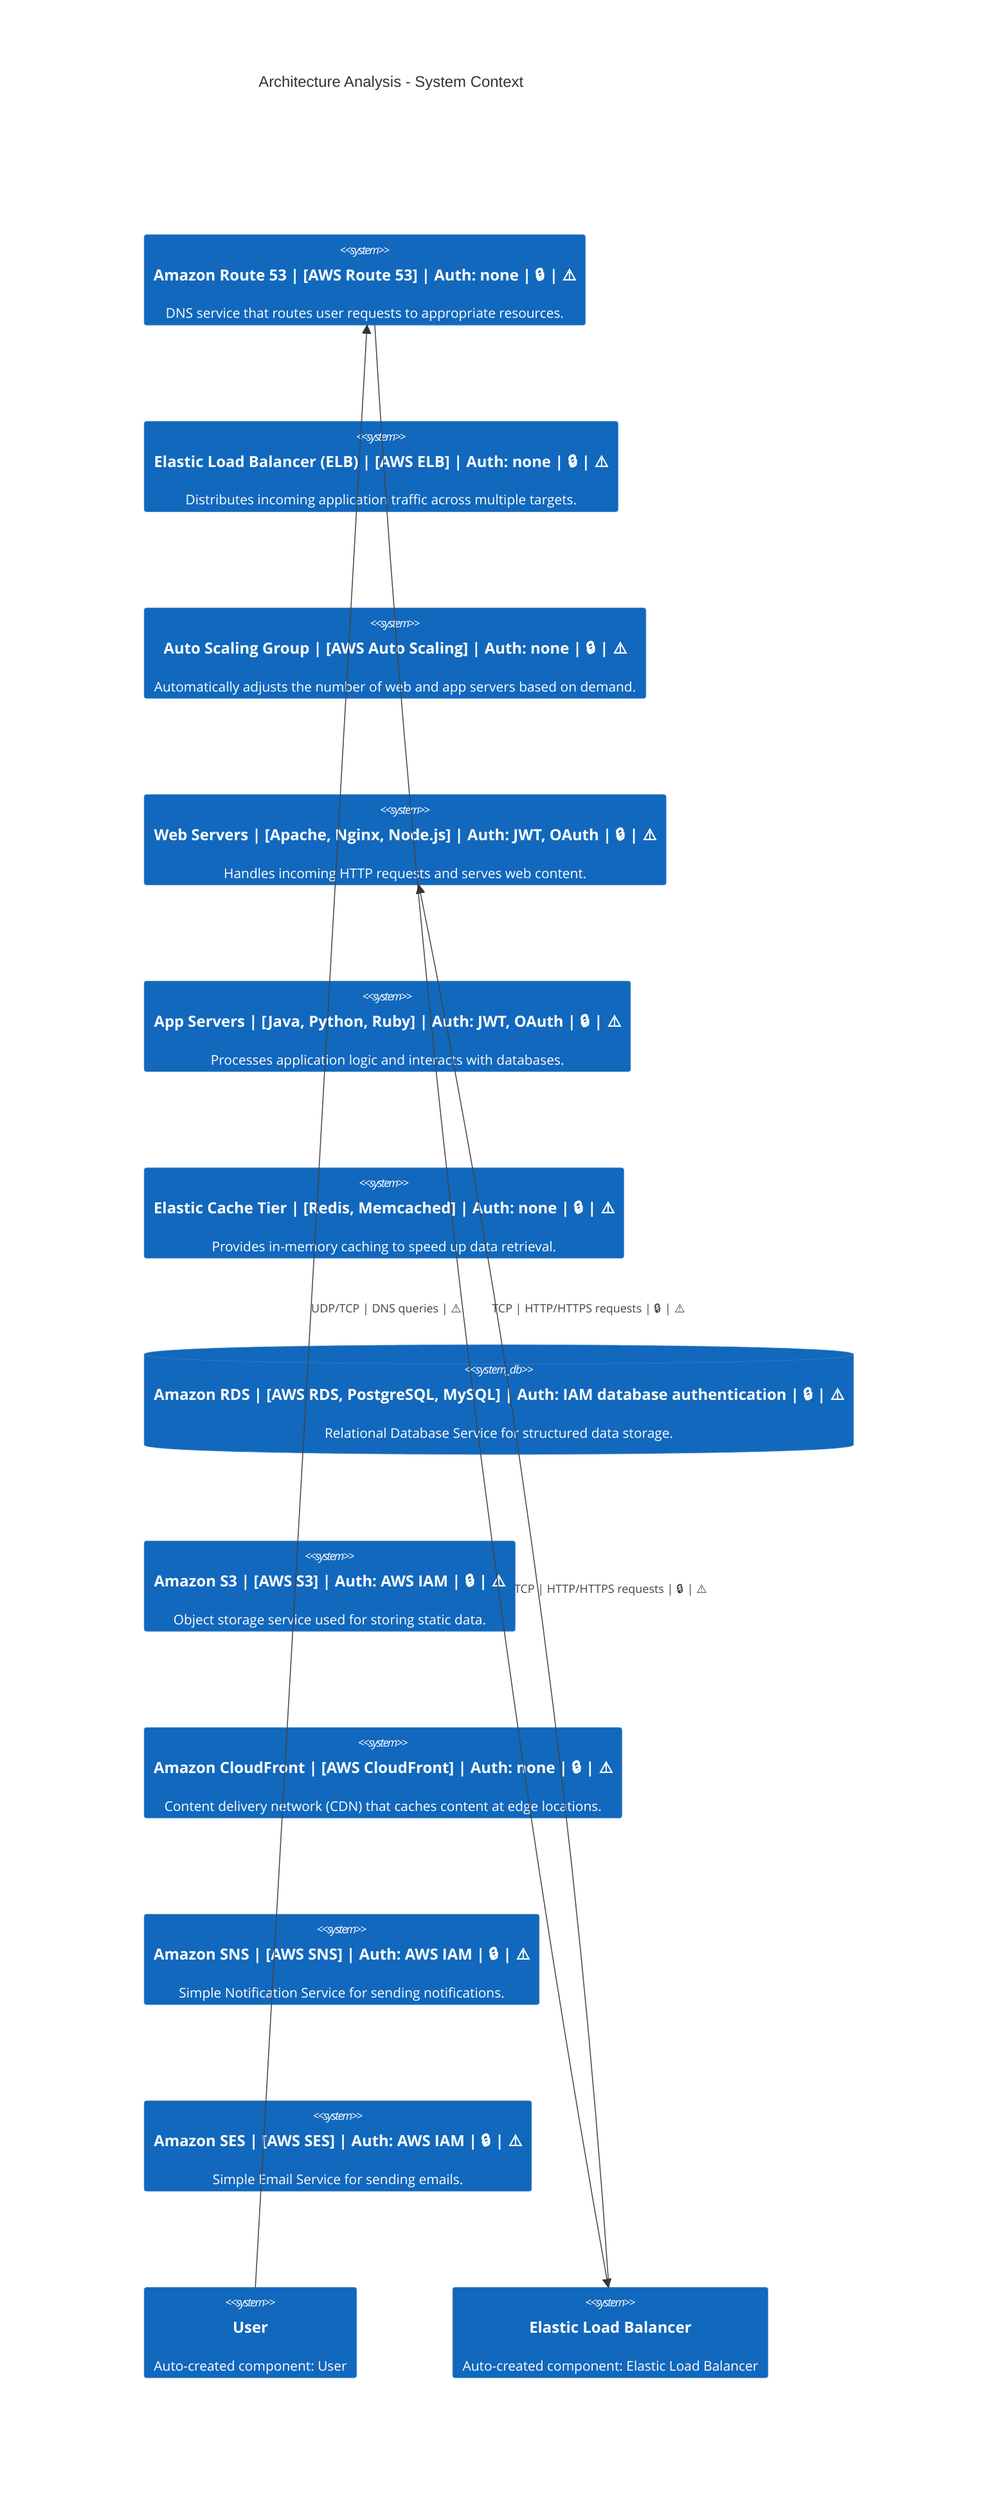 C4Context
    title Architecture Analysis - System Context
    System(Amazon_Route_53, "Amazon Route 53 | [AWS Route 53] | Auth: none | 🔒 | ⚠️", "DNS service that routes user requests to appropriate resources.")
    System(Elastic_Load_Balancer__ELB_, "Elastic Load Balancer (ELB) | [AWS ELB] | Auth: none | 🔒 | ⚠️", "Distributes incoming application traffic across multiple targets.")
    System(Auto_Scaling_Group, "Auto Scaling Group | [AWS Auto Scaling] | Auth: none | 🔒 | ⚠️", "Automatically adjusts the number of web and app servers based on demand.")
    System(Web_Servers, "Web Servers | [Apache, Nginx, Node.js] | Auth: JWT, OAuth | 🔒 | ⚠️", "Handles incoming HTTP requests and serves web content.")
    System(App_Servers, "App Servers | [Java, Python, Ruby] | Auth: JWT, OAuth | 🔒 | ⚠️", "Processes application logic and interacts with databases.")
    System(Elastic_Cache_Tier, "Elastic Cache Tier | [Redis, Memcached] | Auth: none | 🔒 | ⚠️", "Provides in-memory caching to speed up data retrieval.")
    SystemDb(Amazon_RDS, "Amazon RDS | [AWS RDS, PostgreSQL, MySQL] | Auth: IAM database authentication | 🔒 | ⚠️", "Relational Database Service for structured data storage.")
    System(Amazon_S3, "Amazon S3 | [AWS S3] | Auth: AWS IAM | 🔒 | ⚠️", "Object storage service used for storing static data.")
    System(Amazon_CloudFront, "Amazon CloudFront | [AWS CloudFront] | Auth: none | 🔒 | ⚠️", "Content delivery network (CDN) that caches content at edge locations.")
    System(Amazon_SNS, "Amazon SNS | [AWS SNS] | Auth: AWS IAM | 🔒 | ⚠️", "Simple Notification Service for sending notifications.")
    System(Amazon_SES, "Amazon SES | [AWS SES] | Auth: AWS IAM | 🔒 | ⚠️", "Simple Email Service for sending emails.")
    System(User, "User", "Auto-created component: User")
    System(Elastic_Load_Balancer, "Elastic Load Balancer", "Auto-created component: Elastic Load Balancer")

    Rel(User, Amazon_Route_53, "UDP/TCP | DNS queries | ⚠️")
    Rel(Amazon_Route_53, Elastic_Load_Balancer, "TCP | HTTP/HTTPS requests | 🔒 | ⚠️")
    Rel(Elastic_Load_Balancer, Web_Servers, "TCP | HTTP/HTTPS requests | 🔒 | ⚠️")